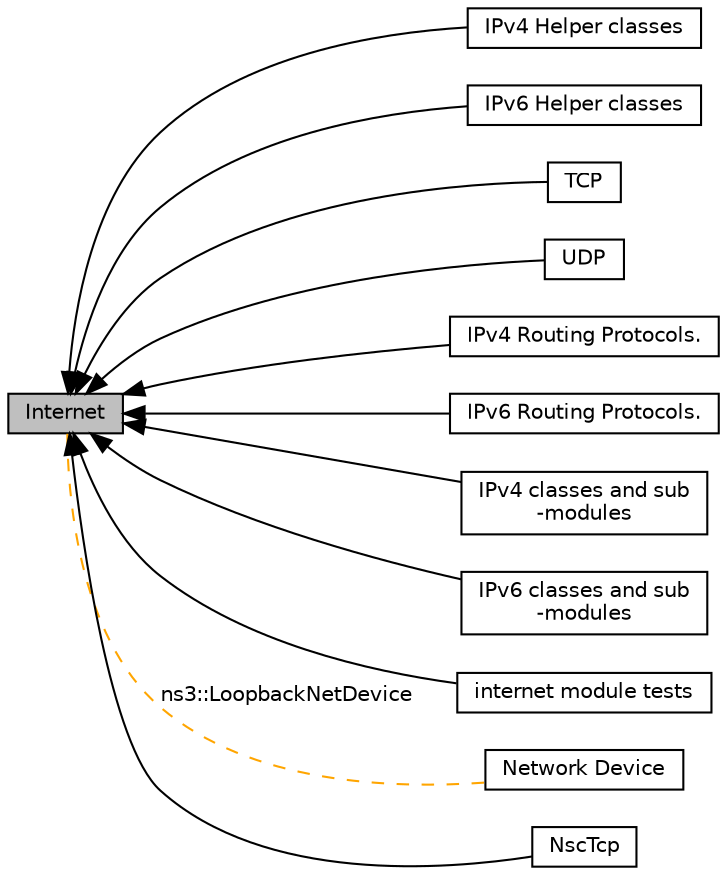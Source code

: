 digraph "Internet"
{
  edge [fontname="Helvetica",fontsize="10",labelfontname="Helvetica",labelfontsize="10"];
  node [fontname="Helvetica",fontsize="10",shape=box];
  rankdir=LR;
  Node2 [label="IPv4 Helper classes",height=0.2,width=0.4,color="black", fillcolor="white", style="filled",URL="$group__ipv4_helpers.html",tooltip=" "];
  Node5 [label="IPv6 Helper classes",height=0.2,width=0.4,color="black", fillcolor="white", style="filled",URL="$group__ipv6_helpers.html",tooltip=" "];
  Node9 [label="TCP",height=0.2,width=0.4,color="black", fillcolor="white", style="filled",URL="$group__tcp.html",tooltip="This is an implementation of various Transmission Control Protocol flavors."];
  Node10 [label="UDP",height=0.2,width=0.4,color="black", fillcolor="white", style="filled",URL="$group__udp.html",tooltip="This is an implementation of the User Datagram Protocol described in RFC 768."];
  Node3 [label="IPv4 Routing Protocols.",height=0.2,width=0.4,color="black", fillcolor="white", style="filled",URL="$group__ipv4_routing.html",tooltip="The classes in this group implement different routing protocols for IPv4."];
  Node6 [label="IPv6 Routing Protocols.",height=0.2,width=0.4,color="black", fillcolor="white", style="filled",URL="$group__ipv6_routing.html",tooltip="The classes in this group implement different routing protocols for IPv6."];
  Node4 [label="IPv4 classes and sub\l-modules",height=0.2,width=0.4,color="black", fillcolor="white", style="filled",URL="$group__ipv4.html",tooltip=" "];
  Node7 [label="IPv6 classes and sub\l-modules",height=0.2,width=0.4,color="black", fillcolor="white", style="filled",URL="$group__ipv6.html",tooltip=" "];
  Node11 [label="internet module tests",height=0.2,width=0.4,color="black", fillcolor="white", style="filled",URL="$group__internet-test.html",tooltip=" "];
  Node12 [label="Network Device",height=0.2,width=0.4,color="black", fillcolor="white", style="filled",URL="$group__netdevice.html",tooltip=" "];
  Node8 [label="NscTcp",height=0.2,width=0.4,color="black", fillcolor="white", style="filled",URL="$group__nsctcp.html",tooltip="An alternate implementation of TCP for ns-3 is provided by the Network Simulation Cradle (NSC) projec..."];
  Node1 [label="Internet",height=0.2,width=0.4,color="black", fillcolor="grey75", style="filled", fontcolor="black",tooltip="This section documents the API of the ns-3 internet module."];
  Node1->Node2 [shape=plaintext, dir="back", style="solid"];
  Node1->Node3 [shape=plaintext, dir="back", style="solid"];
  Node1->Node4 [shape=plaintext, dir="back", style="solid"];
  Node1->Node5 [shape=plaintext, dir="back", style="solid"];
  Node1->Node6 [shape=plaintext, dir="back", style="solid"];
  Node1->Node7 [shape=plaintext, dir="back", style="solid"];
  Node1->Node8 [shape=plaintext, dir="back", style="solid"];
  Node1->Node9 [shape=plaintext, dir="back", style="solid"];
  Node1->Node10 [shape=plaintext, dir="back", style="solid"];
  Node1->Node11 [shape=plaintext, dir="back", style="solid"];
  Node1->Node12 [shape=plaintext, label="ns3::LoopbackNetDevice", color="orange", dir="none", style="dashed"];
}

